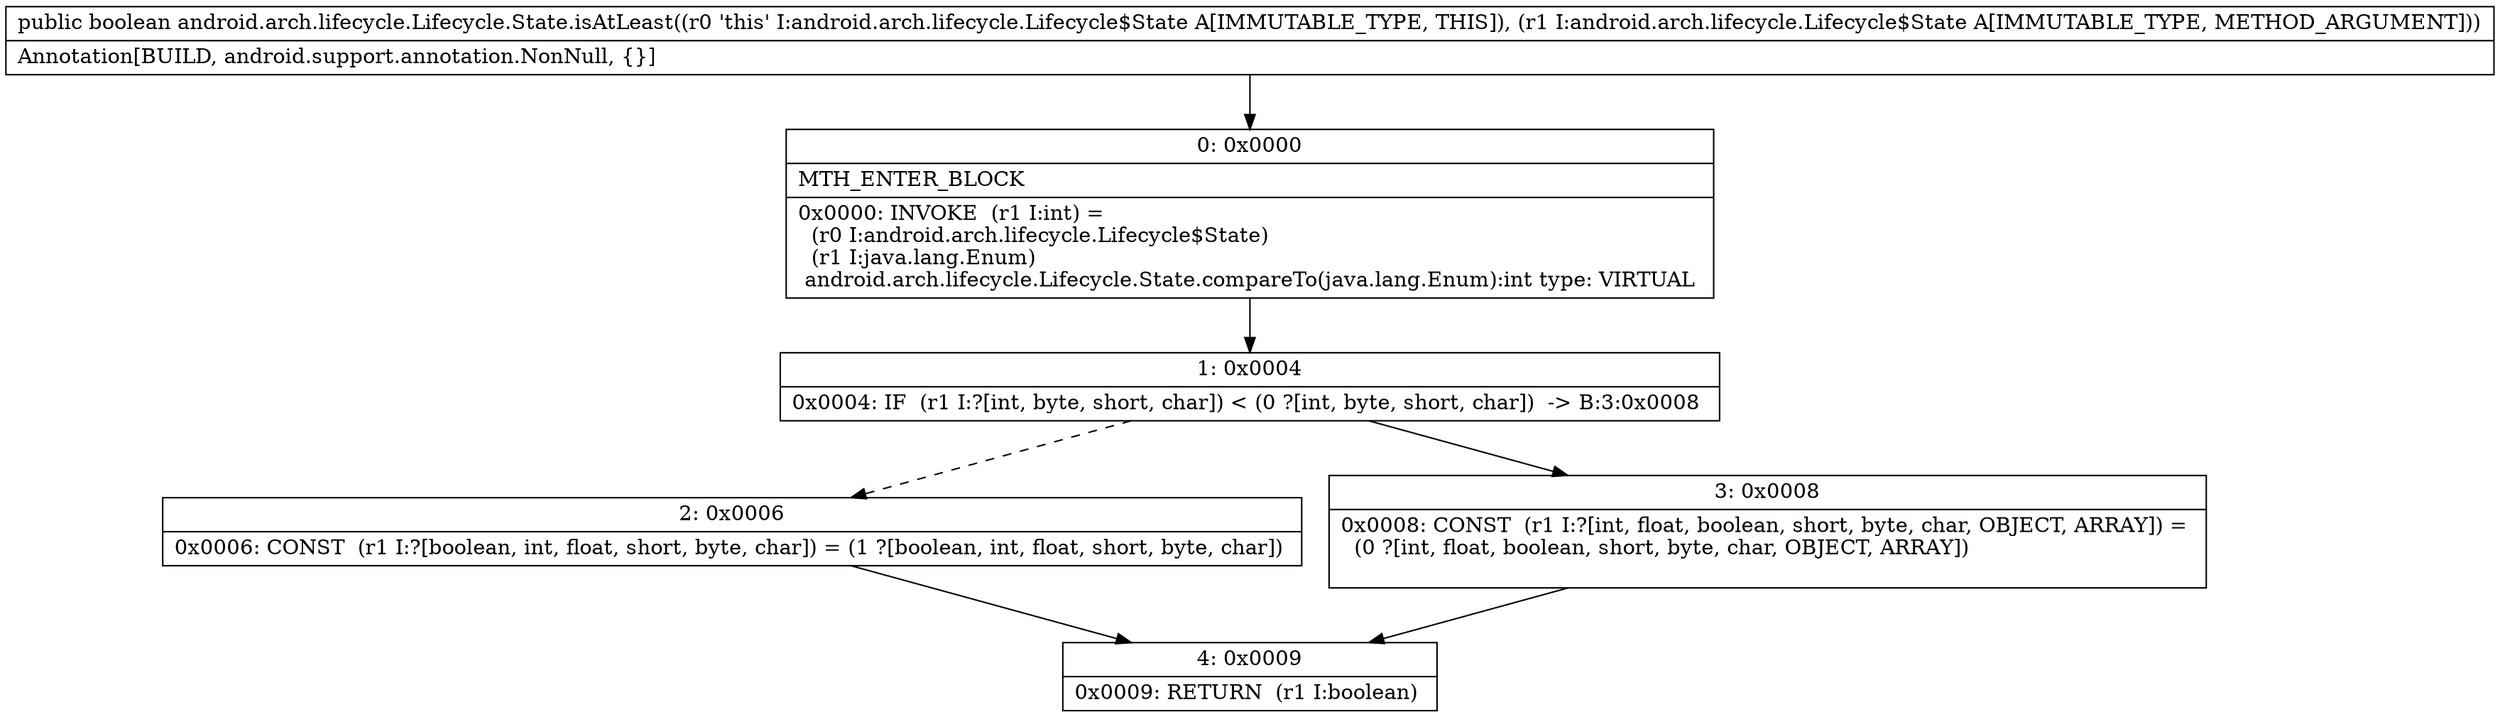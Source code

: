 digraph "CFG forandroid.arch.lifecycle.Lifecycle.State.isAtLeast(Landroid\/arch\/lifecycle\/Lifecycle$State;)Z" {
Node_0 [shape=record,label="{0\:\ 0x0000|MTH_ENTER_BLOCK\l|0x0000: INVOKE  (r1 I:int) = \l  (r0 I:android.arch.lifecycle.Lifecycle$State)\l  (r1 I:java.lang.Enum)\l android.arch.lifecycle.Lifecycle.State.compareTo(java.lang.Enum):int type: VIRTUAL \l}"];
Node_1 [shape=record,label="{1\:\ 0x0004|0x0004: IF  (r1 I:?[int, byte, short, char]) \< (0 ?[int, byte, short, char])  \-\> B:3:0x0008 \l}"];
Node_2 [shape=record,label="{2\:\ 0x0006|0x0006: CONST  (r1 I:?[boolean, int, float, short, byte, char]) = (1 ?[boolean, int, float, short, byte, char]) \l}"];
Node_3 [shape=record,label="{3\:\ 0x0008|0x0008: CONST  (r1 I:?[int, float, boolean, short, byte, char, OBJECT, ARRAY]) = \l  (0 ?[int, float, boolean, short, byte, char, OBJECT, ARRAY])\l \l}"];
Node_4 [shape=record,label="{4\:\ 0x0009|0x0009: RETURN  (r1 I:boolean) \l}"];
MethodNode[shape=record,label="{public boolean android.arch.lifecycle.Lifecycle.State.isAtLeast((r0 'this' I:android.arch.lifecycle.Lifecycle$State A[IMMUTABLE_TYPE, THIS]), (r1 I:android.arch.lifecycle.Lifecycle$State A[IMMUTABLE_TYPE, METHOD_ARGUMENT]))  | Annotation[BUILD, android.support.annotation.NonNull, \{\}]\l}"];
MethodNode -> Node_0;
Node_0 -> Node_1;
Node_1 -> Node_2[style=dashed];
Node_1 -> Node_3;
Node_2 -> Node_4;
Node_3 -> Node_4;
}

